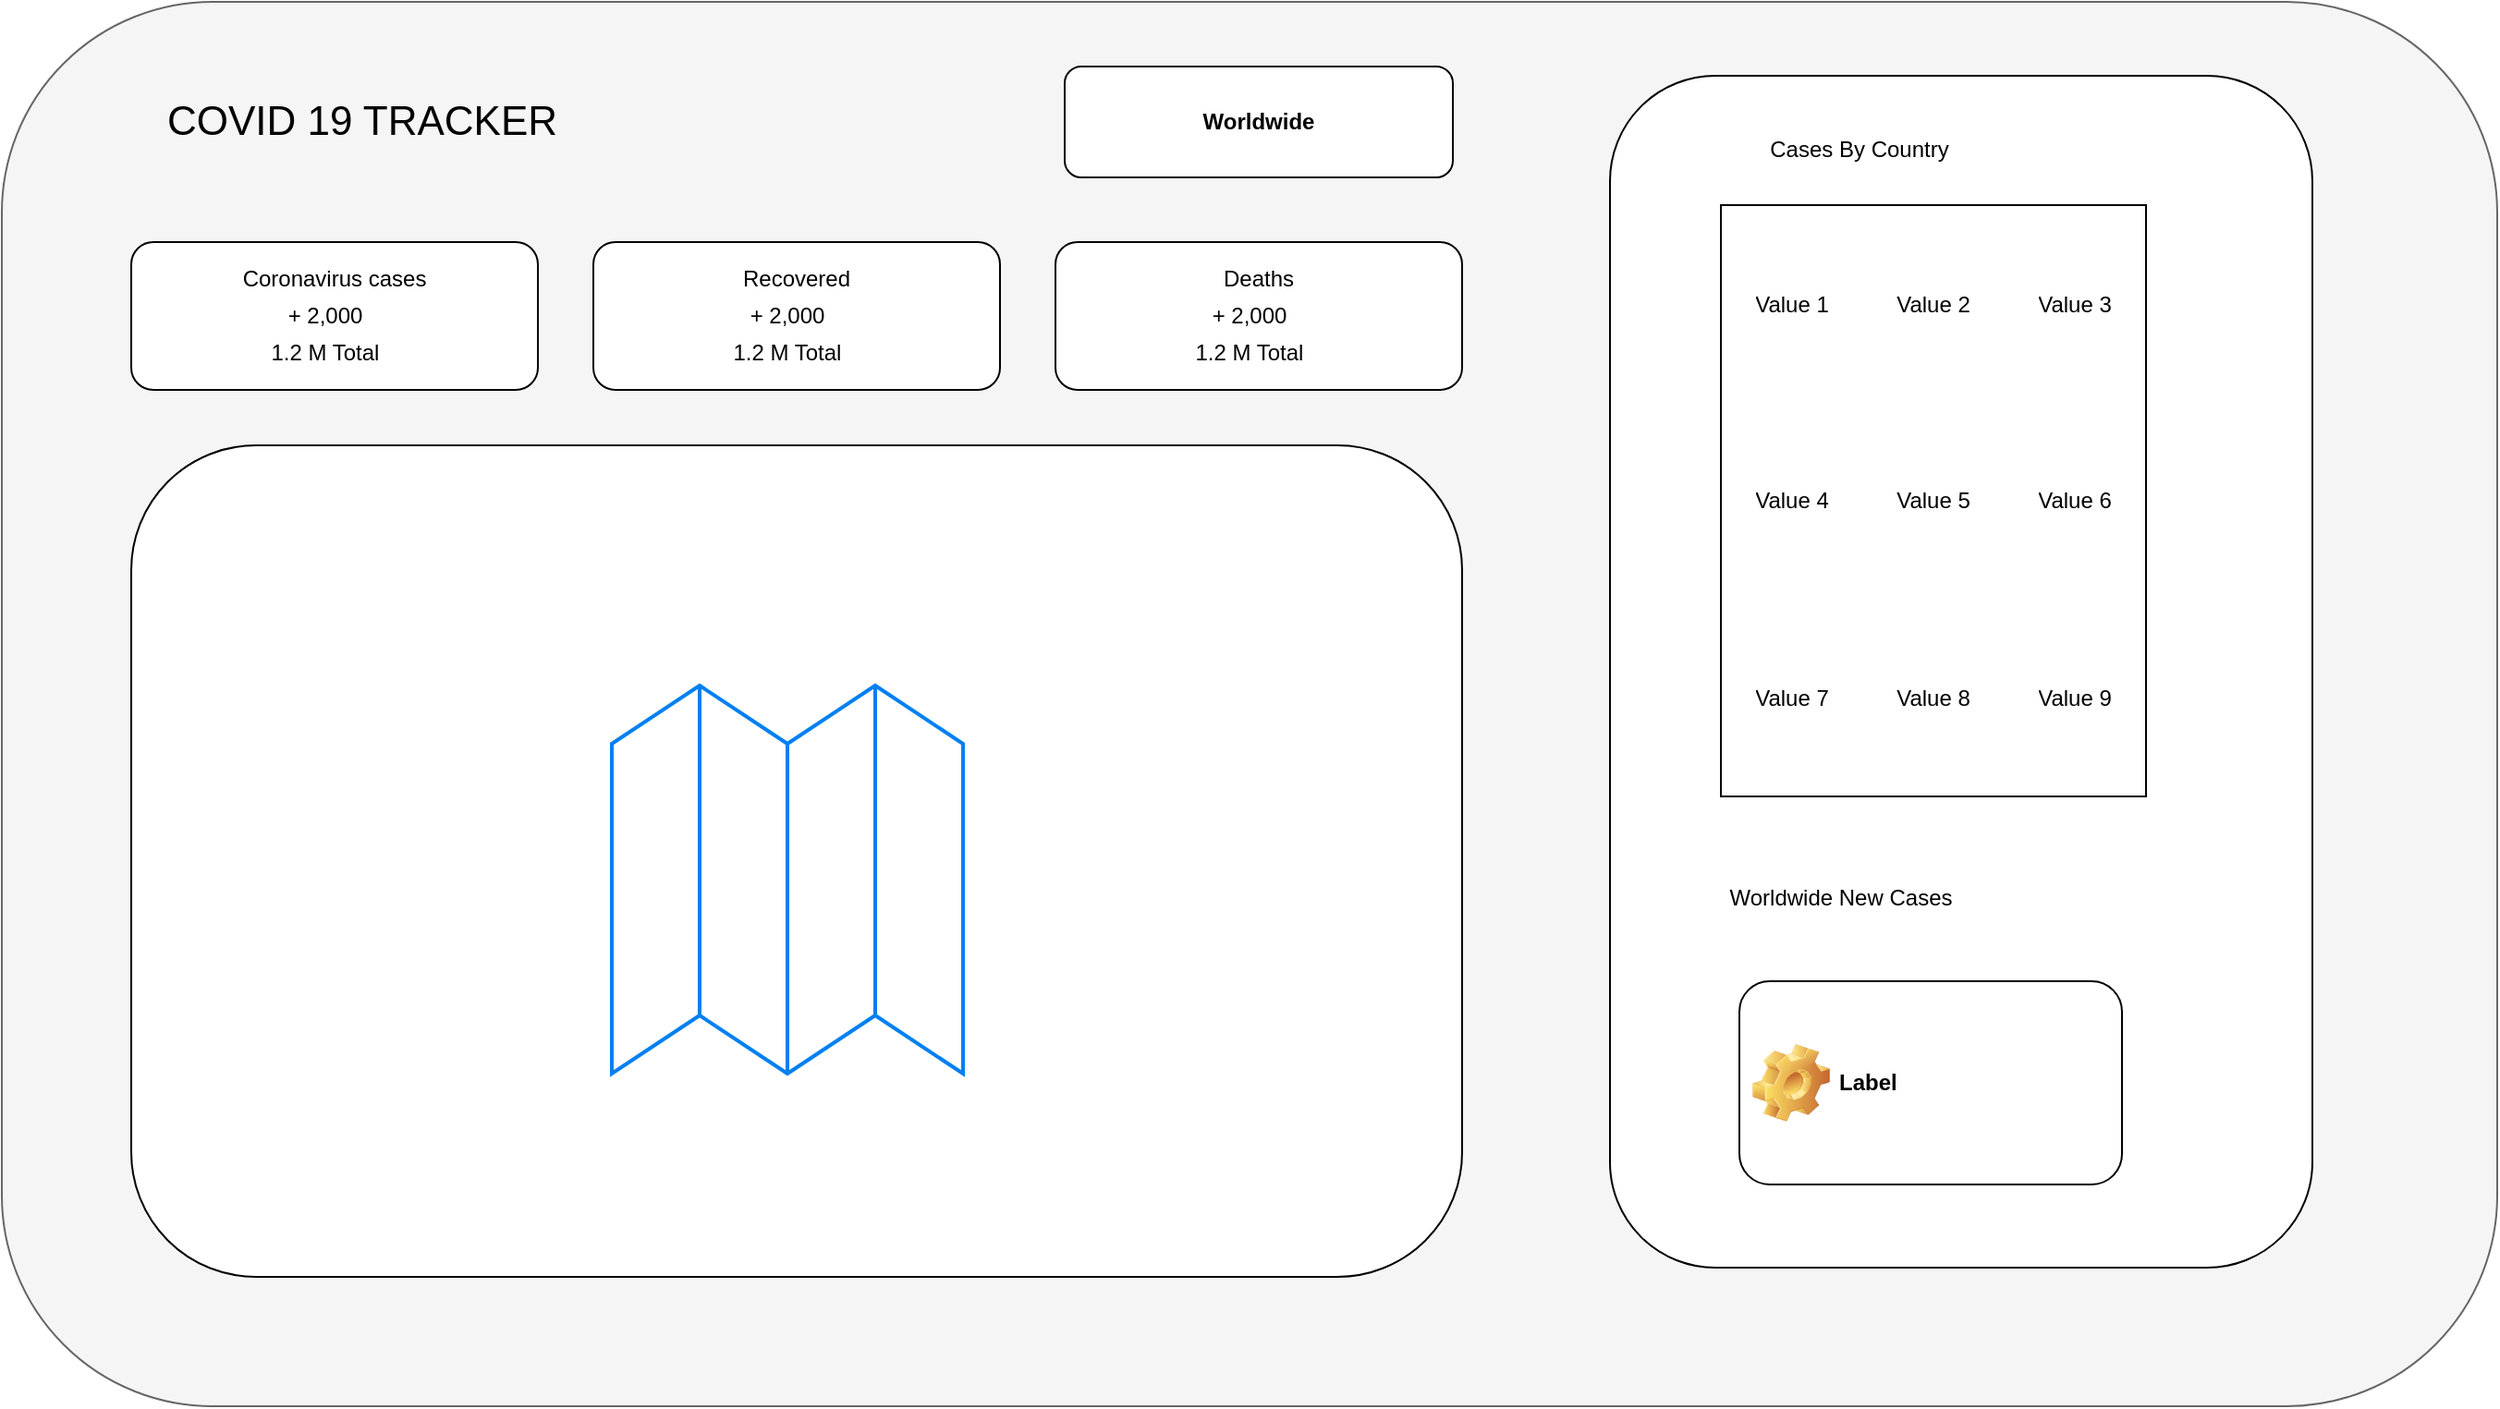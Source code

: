<mxfile version="13.7.7" type="github">
  <diagram id="C5RBs43oDa-KdzZeNtuy" name="Page-1">
    <mxGraphModel dx="1697" dy="919" grid="1" gridSize="10" guides="1" tooltips="1" connect="1" arrows="1" fold="1" page="1" pageScale="1" pageWidth="827" pageHeight="1169" math="0" shadow="0">
      <root>
        <mxCell id="WIyWlLk6GJQsqaUBKTNV-0" />
        <mxCell id="WIyWlLk6GJQsqaUBKTNV-1" parent="WIyWlLk6GJQsqaUBKTNV-0" />
        <mxCell id="lC5Pr8aBIXOViF1yuEmw-0" value="" style="rounded=1;whiteSpace=wrap;html=1;fillColor=#f5f5f5;strokeColor=#666666;fontColor=#333333;" vertex="1" parent="WIyWlLk6GJQsqaUBKTNV-1">
          <mxGeometry x="80" y="110" width="1350" height="760" as="geometry" />
        </mxCell>
        <mxCell id="lC5Pr8aBIXOViF1yuEmw-1" value="&lt;font style=&quot;font-size: 22px&quot;&gt;COVID 19 TRACKER&lt;/font&gt;" style="text;html=1;strokeColor=none;fillColor=none;align=center;verticalAlign=middle;whiteSpace=wrap;rounded=0;" vertex="1" parent="WIyWlLk6GJQsqaUBKTNV-1">
          <mxGeometry x="130" y="150" width="290" height="50" as="geometry" />
        </mxCell>
        <mxCell id="lC5Pr8aBIXOViF1yuEmw-2" value="&lt;b&gt;Worldwide&lt;/b&gt;" style="rounded=1;whiteSpace=wrap;html=1;" vertex="1" parent="WIyWlLk6GJQsqaUBKTNV-1">
          <mxGeometry x="655" y="145" width="210" height="60" as="geometry" />
        </mxCell>
        <mxCell id="lC5Pr8aBIXOViF1yuEmw-6" value="" style="rounded=1;whiteSpace=wrap;html=1;" vertex="1" parent="WIyWlLk6GJQsqaUBKTNV-1">
          <mxGeometry x="150" y="240" width="220" height="80" as="geometry" />
        </mxCell>
        <mxCell id="lC5Pr8aBIXOViF1yuEmw-7" value="Coronavirus cases" style="text;html=1;strokeColor=none;fillColor=none;align=center;verticalAlign=middle;whiteSpace=wrap;rounded=0;" vertex="1" parent="WIyWlLk6GJQsqaUBKTNV-1">
          <mxGeometry x="200" y="250" width="120" height="20" as="geometry" />
        </mxCell>
        <mxCell id="lC5Pr8aBIXOViF1yuEmw-8" value="+ 2,000" style="text;html=1;strokeColor=none;fillColor=none;align=center;verticalAlign=middle;whiteSpace=wrap;rounded=0;" vertex="1" parent="WIyWlLk6GJQsqaUBKTNV-1">
          <mxGeometry x="200" y="270" width="110" height="20" as="geometry" />
        </mxCell>
        <mxCell id="lC5Pr8aBIXOViF1yuEmw-9" value="1.2 M Total" style="text;html=1;strokeColor=none;fillColor=none;align=center;verticalAlign=middle;whiteSpace=wrap;rounded=0;" vertex="1" parent="WIyWlLk6GJQsqaUBKTNV-1">
          <mxGeometry x="200" y="290" width="110" height="20" as="geometry" />
        </mxCell>
        <mxCell id="lC5Pr8aBIXOViF1yuEmw-10" value="" style="rounded=1;whiteSpace=wrap;html=1;" vertex="1" parent="WIyWlLk6GJQsqaUBKTNV-1">
          <mxGeometry x="400" y="240" width="220" height="80" as="geometry" />
        </mxCell>
        <mxCell id="lC5Pr8aBIXOViF1yuEmw-11" value="Recovered" style="text;html=1;strokeColor=none;fillColor=none;align=center;verticalAlign=middle;whiteSpace=wrap;rounded=0;" vertex="1" parent="WIyWlLk6GJQsqaUBKTNV-1">
          <mxGeometry x="450" y="250" width="120" height="20" as="geometry" />
        </mxCell>
        <mxCell id="lC5Pr8aBIXOViF1yuEmw-12" value="+ 2,000" style="text;html=1;strokeColor=none;fillColor=none;align=center;verticalAlign=middle;whiteSpace=wrap;rounded=0;" vertex="1" parent="WIyWlLk6GJQsqaUBKTNV-1">
          <mxGeometry x="450" y="270" width="110" height="20" as="geometry" />
        </mxCell>
        <mxCell id="lC5Pr8aBIXOViF1yuEmw-13" value="1.2 M Total" style="text;html=1;strokeColor=none;fillColor=none;align=center;verticalAlign=middle;whiteSpace=wrap;rounded=0;" vertex="1" parent="WIyWlLk6GJQsqaUBKTNV-1">
          <mxGeometry x="450" y="290" width="110" height="20" as="geometry" />
        </mxCell>
        <mxCell id="lC5Pr8aBIXOViF1yuEmw-14" value="" style="rounded=1;whiteSpace=wrap;html=1;" vertex="1" parent="WIyWlLk6GJQsqaUBKTNV-1">
          <mxGeometry x="650" y="240" width="220" height="80" as="geometry" />
        </mxCell>
        <mxCell id="lC5Pr8aBIXOViF1yuEmw-15" value="Deaths" style="text;html=1;strokeColor=none;fillColor=none;align=center;verticalAlign=middle;whiteSpace=wrap;rounded=0;" vertex="1" parent="WIyWlLk6GJQsqaUBKTNV-1">
          <mxGeometry x="700" y="250" width="120" height="20" as="geometry" />
        </mxCell>
        <mxCell id="lC5Pr8aBIXOViF1yuEmw-16" value="+ 2,000" style="text;html=1;strokeColor=none;fillColor=none;align=center;verticalAlign=middle;whiteSpace=wrap;rounded=0;" vertex="1" parent="WIyWlLk6GJQsqaUBKTNV-1">
          <mxGeometry x="700" y="270" width="110" height="20" as="geometry" />
        </mxCell>
        <mxCell id="lC5Pr8aBIXOViF1yuEmw-17" value="1.2 M Total" style="text;html=1;strokeColor=none;fillColor=none;align=center;verticalAlign=middle;whiteSpace=wrap;rounded=0;" vertex="1" parent="WIyWlLk6GJQsqaUBKTNV-1">
          <mxGeometry x="700" y="290" width="110" height="20" as="geometry" />
        </mxCell>
        <mxCell id="lC5Pr8aBIXOViF1yuEmw-18" value="" style="rounded=1;whiteSpace=wrap;html=1;" vertex="1" parent="WIyWlLk6GJQsqaUBKTNV-1">
          <mxGeometry x="150" y="350" width="720" height="450" as="geometry" />
        </mxCell>
        <mxCell id="lC5Pr8aBIXOViF1yuEmw-19" value="" style="html=1;verticalLabelPosition=bottom;align=center;labelBackgroundColor=#ffffff;verticalAlign=top;strokeWidth=2;strokeColor=#0080F0;shadow=0;dashed=0;shape=mxgraph.ios7.icons.map;" vertex="1" parent="WIyWlLk6GJQsqaUBKTNV-1">
          <mxGeometry x="410" y="480" width="190" height="210" as="geometry" />
        </mxCell>
        <mxCell id="lC5Pr8aBIXOViF1yuEmw-20" value="" style="rounded=1;whiteSpace=wrap;html=1;" vertex="1" parent="WIyWlLk6GJQsqaUBKTNV-1">
          <mxGeometry x="950" y="150" width="380" height="645" as="geometry" />
        </mxCell>
        <mxCell id="lC5Pr8aBIXOViF1yuEmw-21" value="Cases By Country" style="text;html=1;strokeColor=none;fillColor=none;align=center;verticalAlign=middle;whiteSpace=wrap;rounded=0;" vertex="1" parent="WIyWlLk6GJQsqaUBKTNV-1">
          <mxGeometry x="1010" y="180" width="150" height="20" as="geometry" />
        </mxCell>
        <mxCell id="lC5Pr8aBIXOViF1yuEmw-22" value="Worldwide New Cases" style="text;html=1;strokeColor=none;fillColor=none;align=center;verticalAlign=middle;whiteSpace=wrap;rounded=0;" vertex="1" parent="WIyWlLk6GJQsqaUBKTNV-1">
          <mxGeometry x="1000" y="585" width="150" height="20" as="geometry" />
        </mxCell>
        <mxCell id="lC5Pr8aBIXOViF1yuEmw-23" value="" style="shape=table;html=1;whiteSpace=wrap;startSize=0;container=1;collapsible=0;childLayout=tableLayout;columnLines=0;rowLines=0;" vertex="1" parent="WIyWlLk6GJQsqaUBKTNV-1">
          <mxGeometry x="1010" y="220" width="230" height="320" as="geometry" />
        </mxCell>
        <mxCell id="lC5Pr8aBIXOViF1yuEmw-24" value="" style="shape=partialRectangle;html=1;whiteSpace=wrap;collapsible=0;dropTarget=0;pointerEvents=0;fillColor=none;top=0;left=0;bottom=0;right=0;points=[[0,0.5],[1,0.5]];portConstraint=eastwest;" vertex="1" parent="lC5Pr8aBIXOViF1yuEmw-23">
          <mxGeometry width="230" height="107" as="geometry" />
        </mxCell>
        <mxCell id="lC5Pr8aBIXOViF1yuEmw-25" value="Value 1" style="shape=partialRectangle;html=1;whiteSpace=wrap;connectable=0;fillColor=none;top=0;left=0;bottom=0;right=0;overflow=hidden;" vertex="1" parent="lC5Pr8aBIXOViF1yuEmw-24">
          <mxGeometry width="77" height="107" as="geometry" />
        </mxCell>
        <mxCell id="lC5Pr8aBIXOViF1yuEmw-26" value="Value 2" style="shape=partialRectangle;html=1;whiteSpace=wrap;connectable=0;fillColor=none;top=0;left=0;bottom=0;right=0;overflow=hidden;" vertex="1" parent="lC5Pr8aBIXOViF1yuEmw-24">
          <mxGeometry x="77" width="76" height="107" as="geometry" />
        </mxCell>
        <mxCell id="lC5Pr8aBIXOViF1yuEmw-27" value="Value 3" style="shape=partialRectangle;html=1;whiteSpace=wrap;connectable=0;fillColor=none;top=0;left=0;bottom=0;right=0;overflow=hidden;" vertex="1" parent="lC5Pr8aBIXOViF1yuEmw-24">
          <mxGeometry x="153" width="77" height="107" as="geometry" />
        </mxCell>
        <mxCell id="lC5Pr8aBIXOViF1yuEmw-28" value="" style="shape=partialRectangle;html=1;whiteSpace=wrap;collapsible=0;dropTarget=0;pointerEvents=0;fillColor=none;top=0;left=0;bottom=0;right=0;points=[[0,0.5],[1,0.5]];portConstraint=eastwest;" vertex="1" parent="lC5Pr8aBIXOViF1yuEmw-23">
          <mxGeometry y="107" width="230" height="106" as="geometry" />
        </mxCell>
        <mxCell id="lC5Pr8aBIXOViF1yuEmw-29" value="Value 4" style="shape=partialRectangle;html=1;whiteSpace=wrap;connectable=0;fillColor=none;top=0;left=0;bottom=0;right=0;overflow=hidden;" vertex="1" parent="lC5Pr8aBIXOViF1yuEmw-28">
          <mxGeometry width="77" height="106" as="geometry" />
        </mxCell>
        <mxCell id="lC5Pr8aBIXOViF1yuEmw-30" value="Value 5" style="shape=partialRectangle;html=1;whiteSpace=wrap;connectable=0;fillColor=none;top=0;left=0;bottom=0;right=0;overflow=hidden;" vertex="1" parent="lC5Pr8aBIXOViF1yuEmw-28">
          <mxGeometry x="77" width="76" height="106" as="geometry" />
        </mxCell>
        <mxCell id="lC5Pr8aBIXOViF1yuEmw-31" value="Value 6" style="shape=partialRectangle;html=1;whiteSpace=wrap;connectable=0;fillColor=none;top=0;left=0;bottom=0;right=0;overflow=hidden;" vertex="1" parent="lC5Pr8aBIXOViF1yuEmw-28">
          <mxGeometry x="153" width="77" height="106" as="geometry" />
        </mxCell>
        <mxCell id="lC5Pr8aBIXOViF1yuEmw-32" value="" style="shape=partialRectangle;html=1;whiteSpace=wrap;collapsible=0;dropTarget=0;pointerEvents=0;fillColor=none;top=0;left=0;bottom=0;right=0;points=[[0,0.5],[1,0.5]];portConstraint=eastwest;" vertex="1" parent="lC5Pr8aBIXOViF1yuEmw-23">
          <mxGeometry y="213" width="230" height="107" as="geometry" />
        </mxCell>
        <mxCell id="lC5Pr8aBIXOViF1yuEmw-33" value="Value 7" style="shape=partialRectangle;html=1;whiteSpace=wrap;connectable=0;fillColor=none;top=0;left=0;bottom=0;right=0;overflow=hidden;" vertex="1" parent="lC5Pr8aBIXOViF1yuEmw-32">
          <mxGeometry width="77" height="107" as="geometry" />
        </mxCell>
        <mxCell id="lC5Pr8aBIXOViF1yuEmw-34" value="Value 8" style="shape=partialRectangle;html=1;whiteSpace=wrap;connectable=0;fillColor=none;top=0;left=0;bottom=0;right=0;overflow=hidden;" vertex="1" parent="lC5Pr8aBIXOViF1yuEmw-32">
          <mxGeometry x="77" width="76" height="107" as="geometry" />
        </mxCell>
        <mxCell id="lC5Pr8aBIXOViF1yuEmw-35" value="Value 9" style="shape=partialRectangle;html=1;whiteSpace=wrap;connectable=0;fillColor=none;top=0;left=0;bottom=0;right=0;overflow=hidden;" vertex="1" parent="lC5Pr8aBIXOViF1yuEmw-32">
          <mxGeometry x="153" width="77" height="107" as="geometry" />
        </mxCell>
        <mxCell id="lC5Pr8aBIXOViF1yuEmw-36" value="Label" style="label;whiteSpace=wrap;html=1;image=img/clipart/Gear_128x128.png" vertex="1" parent="WIyWlLk6GJQsqaUBKTNV-1">
          <mxGeometry x="1020" y="640" width="207" height="110" as="geometry" />
        </mxCell>
      </root>
    </mxGraphModel>
  </diagram>
</mxfile>
